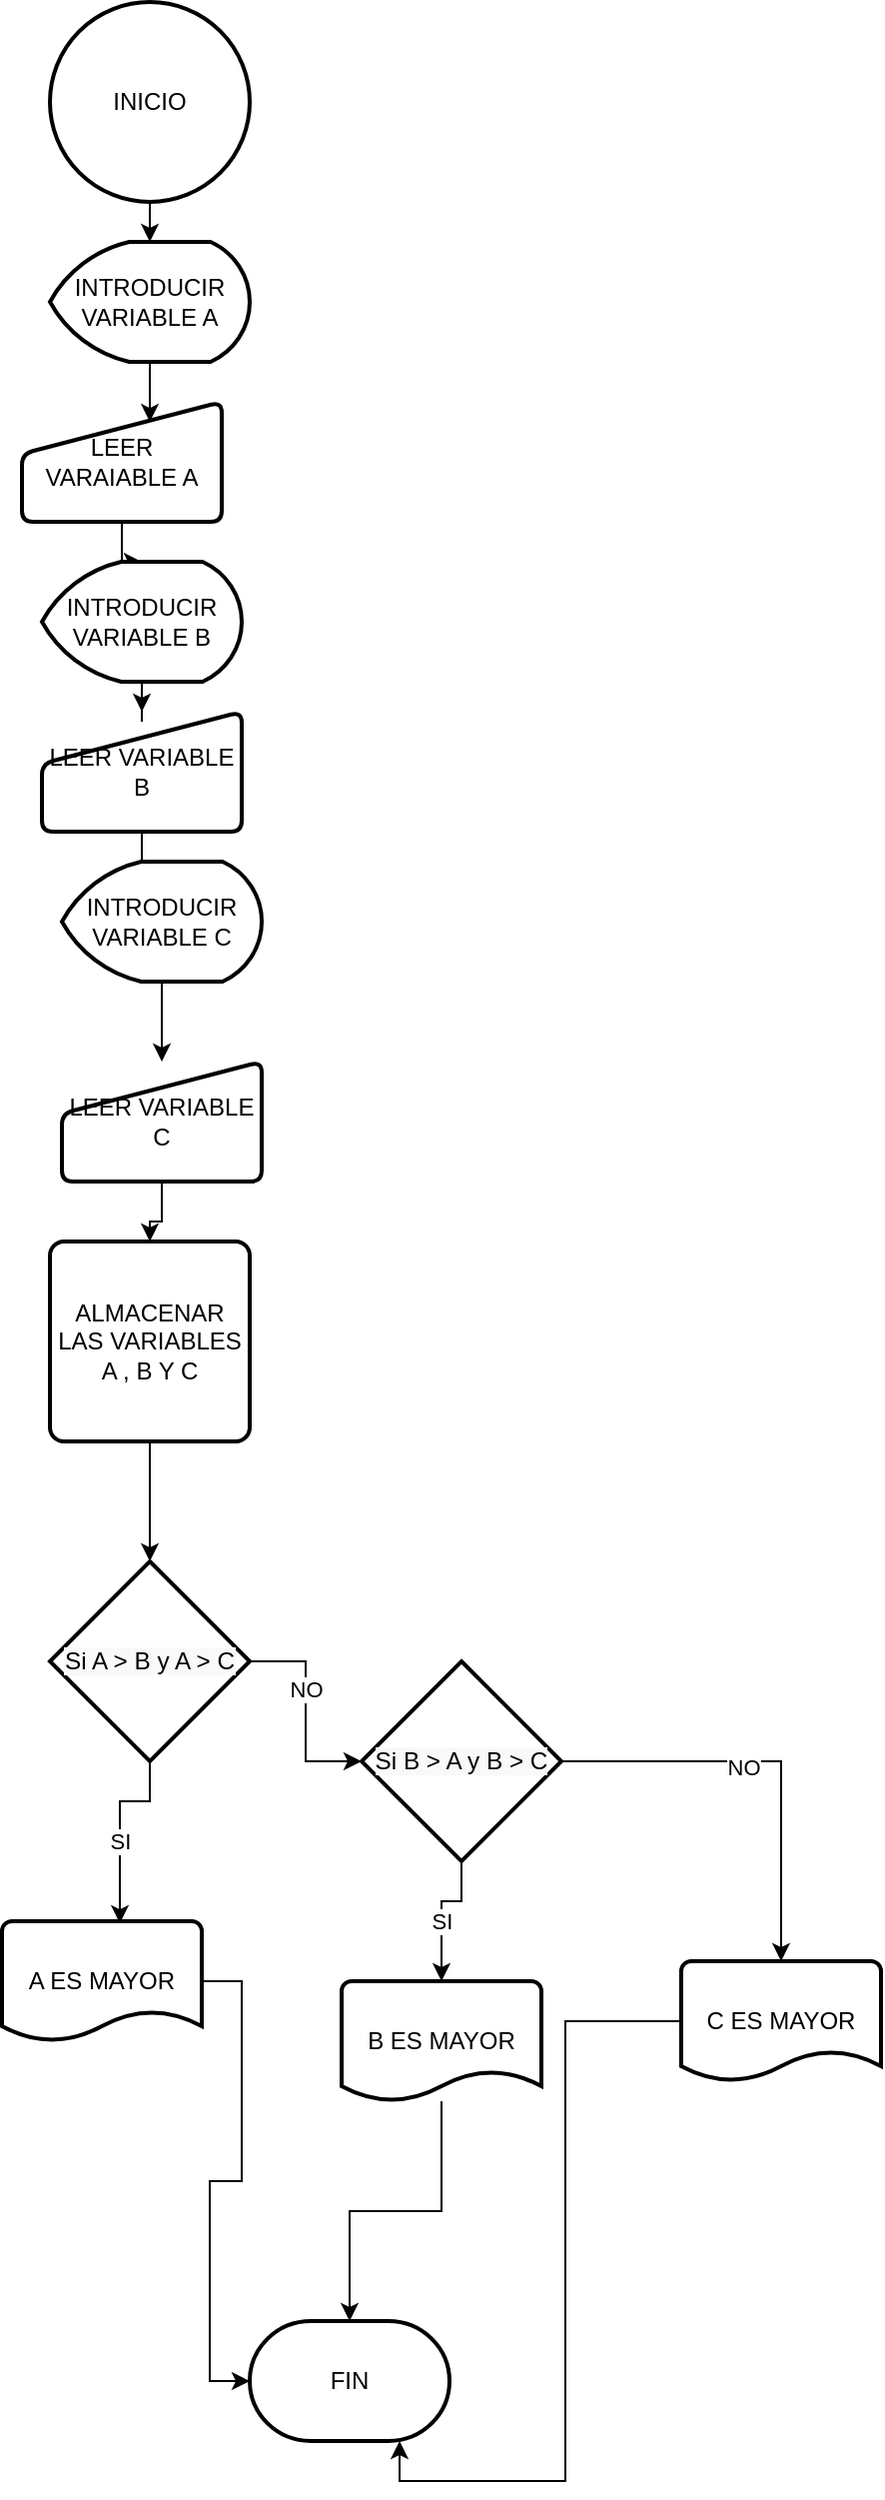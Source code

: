 <mxfile version="20.4.0" type="device"><diagram id="kZ6Zrz3GBEvWk45dpB8B" name="Página-1"><mxGraphModel dx="475" dy="700" grid="1" gridSize="10" guides="1" tooltips="1" connect="1" arrows="1" fold="1" page="1" pageScale="1" pageWidth="827" pageHeight="1169" math="0" shadow="0"><root><mxCell id="0"/><mxCell id="1" parent="0"/><mxCell id="zIubNI1ISPokozdCmqut-26" style="edgeStyle=orthogonalEdgeStyle;rounded=0;orthogonalLoop=1;jettySize=auto;html=1;exitX=0.5;exitY=1;exitDx=0;exitDy=0;exitPerimeter=0;entryX=0.5;entryY=0;entryDx=0;entryDy=0;entryPerimeter=0;fontColor=#000000;" edge="1" parent="1" source="zIubNI1ISPokozdCmqut-1" target="zIubNI1ISPokozdCmqut-3"><mxGeometry relative="1" as="geometry"/></mxCell><mxCell id="zIubNI1ISPokozdCmqut-1" value="INICIO" style="strokeWidth=2;html=1;shape=mxgraph.flowchart.start_1;whiteSpace=wrap;" vertex="1" parent="1"><mxGeometry x="364" y="70" width="100" height="100" as="geometry"/></mxCell><mxCell id="zIubNI1ISPokozdCmqut-33" style="edgeStyle=orthogonalEdgeStyle;rounded=0;orthogonalLoop=1;jettySize=auto;html=1;exitX=0.5;exitY=1;exitDx=0;exitDy=0;entryX=0.5;entryY=0;entryDx=0;entryDy=0;entryPerimeter=0;fontColor=#000000;" edge="1" parent="1" source="zIubNI1ISPokozdCmqut-2" target="zIubNI1ISPokozdCmqut-9"><mxGeometry relative="1" as="geometry"/></mxCell><mxCell id="zIubNI1ISPokozdCmqut-2" value="ALMACENAR LAS VARIABLES A , B Y C" style="rounded=1;whiteSpace=wrap;html=1;absoluteArcSize=1;arcSize=14;strokeWidth=2;" vertex="1" parent="1"><mxGeometry x="364" y="690" width="100" height="100" as="geometry"/></mxCell><mxCell id="zIubNI1ISPokozdCmqut-27" style="edgeStyle=orthogonalEdgeStyle;rounded=0;orthogonalLoop=1;jettySize=auto;html=1;exitX=0.5;exitY=1;exitDx=0;exitDy=0;exitPerimeter=0;entryX=0.64;entryY=0.167;entryDx=0;entryDy=0;entryPerimeter=0;fontColor=#000000;" edge="1" parent="1" source="zIubNI1ISPokozdCmqut-3" target="zIubNI1ISPokozdCmqut-4"><mxGeometry relative="1" as="geometry"/></mxCell><mxCell id="zIubNI1ISPokozdCmqut-3" value="INTRODUCIR VARIABLE A" style="strokeWidth=2;html=1;shape=mxgraph.flowchart.display;whiteSpace=wrap;" vertex="1" parent="1"><mxGeometry x="364" y="190" width="100" height="60" as="geometry"/></mxCell><mxCell id="zIubNI1ISPokozdCmqut-28" style="edgeStyle=orthogonalEdgeStyle;rounded=0;orthogonalLoop=1;jettySize=auto;html=1;exitX=0.5;exitY=1;exitDx=0;exitDy=0;fontColor=#000000;" edge="1" parent="1" source="zIubNI1ISPokozdCmqut-4" target="zIubNI1ISPokozdCmqut-5"><mxGeometry relative="1" as="geometry"/></mxCell><mxCell id="zIubNI1ISPokozdCmqut-4" value="LEER VARAIABLE A" style="html=1;strokeWidth=2;shape=manualInput;whiteSpace=wrap;rounded=1;size=26;arcSize=11;" vertex="1" parent="1"><mxGeometry x="350" y="270" width="100" height="60" as="geometry"/></mxCell><mxCell id="zIubNI1ISPokozdCmqut-29" style="edgeStyle=orthogonalEdgeStyle;rounded=0;orthogonalLoop=1;jettySize=auto;html=1;exitX=0.5;exitY=1;exitDx=0;exitDy=0;exitPerimeter=0;fontColor=#000000;" edge="1" parent="1" source="zIubNI1ISPokozdCmqut-5" target="zIubNI1ISPokozdCmqut-6"><mxGeometry relative="1" as="geometry"/></mxCell><mxCell id="zIubNI1ISPokozdCmqut-5" value="INTRODUCIR VARIABLE B" style="strokeWidth=2;html=1;shape=mxgraph.flowchart.display;whiteSpace=wrap;" vertex="1" parent="1"><mxGeometry x="360" y="350" width="100" height="60" as="geometry"/></mxCell><mxCell id="zIubNI1ISPokozdCmqut-30" style="edgeStyle=orthogonalEdgeStyle;rounded=0;orthogonalLoop=1;jettySize=auto;html=1;exitX=0.5;exitY=1;exitDx=0;exitDy=0;fontColor=#000000;" edge="1" parent="1" source="zIubNI1ISPokozdCmqut-6" target="zIubNI1ISPokozdCmqut-7"><mxGeometry relative="1" as="geometry"/></mxCell><mxCell id="zIubNI1ISPokozdCmqut-6" value="LEER VARIABLE B" style="html=1;strokeWidth=2;shape=manualInput;whiteSpace=wrap;rounded=1;size=26;arcSize=11;" vertex="1" parent="1"><mxGeometry x="360" y="425" width="100" height="60" as="geometry"/></mxCell><mxCell id="zIubNI1ISPokozdCmqut-31" style="edgeStyle=orthogonalEdgeStyle;rounded=0;orthogonalLoop=1;jettySize=auto;html=1;exitX=0.5;exitY=1;exitDx=0;exitDy=0;exitPerimeter=0;fontColor=#000000;" edge="1" parent="1" source="zIubNI1ISPokozdCmqut-7" target="zIubNI1ISPokozdCmqut-8"><mxGeometry relative="1" as="geometry"/></mxCell><mxCell id="zIubNI1ISPokozdCmqut-7" value="INTRODUCIR VARIABLE C" style="strokeWidth=2;html=1;shape=mxgraph.flowchart.display;whiteSpace=wrap;" vertex="1" parent="1"><mxGeometry x="370" y="500" width="100" height="60" as="geometry"/></mxCell><mxCell id="zIubNI1ISPokozdCmqut-32" style="edgeStyle=orthogonalEdgeStyle;rounded=0;orthogonalLoop=1;jettySize=auto;html=1;exitX=0.5;exitY=1;exitDx=0;exitDy=0;fontColor=#000000;" edge="1" parent="1" source="zIubNI1ISPokozdCmqut-8" target="zIubNI1ISPokozdCmqut-2"><mxGeometry relative="1" as="geometry"/></mxCell><mxCell id="zIubNI1ISPokozdCmqut-8" value="LEER VARIABLE C" style="html=1;strokeWidth=2;shape=manualInput;whiteSpace=wrap;rounded=1;size=26;arcSize=11;" vertex="1" parent="1"><mxGeometry x="370" y="600" width="100" height="60" as="geometry"/></mxCell><mxCell id="zIubNI1ISPokozdCmqut-11" style="edgeStyle=orthogonalEdgeStyle;rounded=0;orthogonalLoop=1;jettySize=auto;html=1;exitX=0.5;exitY=1;exitDx=0;exitDy=0;exitPerimeter=0;entryX=0.59;entryY=0.017;entryDx=0;entryDy=0;entryPerimeter=0;fontColor=#000000;" edge="1" parent="1" source="zIubNI1ISPokozdCmqut-9" target="zIubNI1ISPokozdCmqut-10"><mxGeometry relative="1" as="geometry"><Array as="points"><mxPoint x="414" y="970"/><mxPoint x="399" y="970"/></Array></mxGeometry></mxCell><mxCell id="zIubNI1ISPokozdCmqut-12" value="SI" style="edgeLabel;html=1;align=center;verticalAlign=middle;resizable=0;points=[];fontColor=#000000;" vertex="1" connectable="0" parent="zIubNI1ISPokozdCmqut-11"><mxGeometry x="0.146" relative="1" as="geometry"><mxPoint as="offset"/></mxGeometry></mxCell><mxCell id="zIubNI1ISPokozdCmqut-14" style="edgeStyle=orthogonalEdgeStyle;rounded=0;orthogonalLoop=1;jettySize=auto;html=1;exitX=1;exitY=0.5;exitDx=0;exitDy=0;exitPerimeter=0;fontColor=#000000;" edge="1" parent="1" source="zIubNI1ISPokozdCmqut-9" target="zIubNI1ISPokozdCmqut-13"><mxGeometry relative="1" as="geometry"/></mxCell><mxCell id="zIubNI1ISPokozdCmqut-15" value="NO" style="edgeLabel;html=1;align=center;verticalAlign=middle;resizable=0;points=[];fontColor=#000000;" vertex="1" connectable="0" parent="zIubNI1ISPokozdCmqut-14"><mxGeometry x="-0.207" relative="1" as="geometry"><mxPoint as="offset"/></mxGeometry></mxCell><mxCell id="zIubNI1ISPokozdCmqut-9" value="&lt;span style=&quot;font-family: sans-serif; font-size: 12.155px; text-align: start; background-color: rgb(250, 249, 248);&quot;&gt;Si A &amp;gt; B y A &amp;gt; C &lt;/span&gt;" style="strokeWidth=2;html=1;shape=mxgraph.flowchart.decision;whiteSpace=wrap;" vertex="1" parent="1"><mxGeometry x="364" y="850" width="100" height="100" as="geometry"/></mxCell><mxCell id="zIubNI1ISPokozdCmqut-24" style="edgeStyle=orthogonalEdgeStyle;rounded=0;orthogonalLoop=1;jettySize=auto;html=1;entryX=0;entryY=0.5;entryDx=0;entryDy=0;entryPerimeter=0;fontColor=#000000;" edge="1" parent="1" source="zIubNI1ISPokozdCmqut-10" target="zIubNI1ISPokozdCmqut-22"><mxGeometry relative="1" as="geometry"/></mxCell><mxCell id="zIubNI1ISPokozdCmqut-10" value="A ES MAYOR" style="strokeWidth=2;html=1;shape=mxgraph.flowchart.document2;whiteSpace=wrap;size=0.25;fontColor=#000000;" vertex="1" parent="1"><mxGeometry x="340" y="1030" width="100" height="60" as="geometry"/></mxCell><mxCell id="zIubNI1ISPokozdCmqut-17" style="edgeStyle=orthogonalEdgeStyle;rounded=0;orthogonalLoop=1;jettySize=auto;html=1;exitX=0.5;exitY=1;exitDx=0;exitDy=0;exitPerimeter=0;entryX=0.5;entryY=0;entryDx=0;entryDy=0;entryPerimeter=0;fontColor=#000000;" edge="1" parent="1" source="zIubNI1ISPokozdCmqut-13" target="zIubNI1ISPokozdCmqut-16"><mxGeometry relative="1" as="geometry"><Array as="points"><mxPoint x="570" y="1020"/><mxPoint x="560" y="1020"/></Array></mxGeometry></mxCell><mxCell id="zIubNI1ISPokozdCmqut-18" value="SI" style="edgeLabel;html=1;align=center;verticalAlign=middle;resizable=0;points=[];fontColor=#000000;" vertex="1" connectable="0" parent="zIubNI1ISPokozdCmqut-17"><mxGeometry x="0.143" relative="1" as="geometry"><mxPoint as="offset"/></mxGeometry></mxCell><mxCell id="zIubNI1ISPokozdCmqut-20" style="edgeStyle=orthogonalEdgeStyle;rounded=0;orthogonalLoop=1;jettySize=auto;html=1;exitX=1;exitY=0.5;exitDx=0;exitDy=0;exitPerimeter=0;fontColor=#000000;" edge="1" parent="1" source="zIubNI1ISPokozdCmqut-13" target="zIubNI1ISPokozdCmqut-19"><mxGeometry relative="1" as="geometry"/></mxCell><mxCell id="zIubNI1ISPokozdCmqut-21" value="NO" style="edgeLabel;html=1;align=center;verticalAlign=middle;resizable=0;points=[];fontColor=#000000;" vertex="1" connectable="0" parent="zIubNI1ISPokozdCmqut-20"><mxGeometry x="-0.133" y="-3" relative="1" as="geometry"><mxPoint as="offset"/></mxGeometry></mxCell><mxCell id="zIubNI1ISPokozdCmqut-13" value="&lt;span style=&quot;font-family: sans-serif; font-size: 12.155px; text-align: start; background-color: rgb(250, 249, 248);&quot;&gt;Si B &amp;gt; A y B &amp;gt; C&lt;/span&gt;" style="strokeWidth=2;html=1;shape=mxgraph.flowchart.decision;whiteSpace=wrap;fontColor=#000000;" vertex="1" parent="1"><mxGeometry x="520" y="900" width="100" height="100" as="geometry"/></mxCell><mxCell id="zIubNI1ISPokozdCmqut-23" style="edgeStyle=orthogonalEdgeStyle;rounded=0;orthogonalLoop=1;jettySize=auto;html=1;fontColor=#000000;" edge="1" parent="1" source="zIubNI1ISPokozdCmqut-16" target="zIubNI1ISPokozdCmqut-22"><mxGeometry relative="1" as="geometry"/></mxCell><mxCell id="zIubNI1ISPokozdCmqut-16" value="B ES MAYOR" style="strokeWidth=2;html=1;shape=mxgraph.flowchart.document2;whiteSpace=wrap;size=0.25;fontColor=#000000;" vertex="1" parent="1"><mxGeometry x="510" y="1060" width="100" height="60" as="geometry"/></mxCell><mxCell id="zIubNI1ISPokozdCmqut-25" style="edgeStyle=orthogonalEdgeStyle;rounded=0;orthogonalLoop=1;jettySize=auto;html=1;entryX=0.75;entryY=1;entryDx=0;entryDy=0;entryPerimeter=0;fontColor=#000000;" edge="1" parent="1" source="zIubNI1ISPokozdCmqut-19" target="zIubNI1ISPokozdCmqut-22"><mxGeometry relative="1" as="geometry"/></mxCell><mxCell id="zIubNI1ISPokozdCmqut-19" value="C ES MAYOR" style="strokeWidth=2;html=1;shape=mxgraph.flowchart.document2;whiteSpace=wrap;size=0.25;fontColor=#000000;" vertex="1" parent="1"><mxGeometry x="680" y="1050" width="100" height="60" as="geometry"/></mxCell><mxCell id="zIubNI1ISPokozdCmqut-22" value="FIN" style="strokeWidth=2;html=1;shape=mxgraph.flowchart.terminator;whiteSpace=wrap;fontColor=#000000;" vertex="1" parent="1"><mxGeometry x="464" y="1230" width="100" height="60" as="geometry"/></mxCell></root></mxGraphModel></diagram></mxfile>